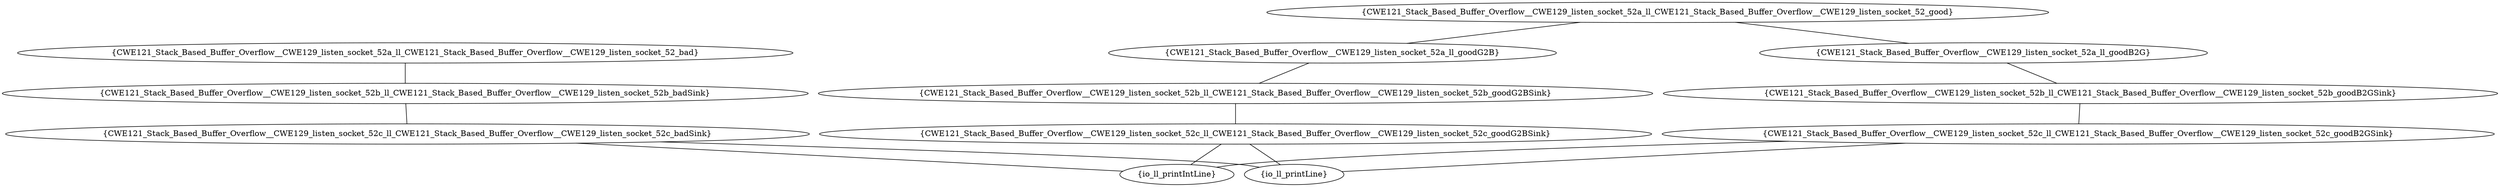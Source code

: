 graph "cg graph" {
CWE121_Stack_Based_Buffer_Overflow__CWE129_listen_socket_52b_ll_CWE121_Stack_Based_Buffer_Overflow__CWE129_listen_socket_52b_badSink [label="{CWE121_Stack_Based_Buffer_Overflow__CWE129_listen_socket_52b_ll_CWE121_Stack_Based_Buffer_Overflow__CWE129_listen_socket_52b_badSink}"];
CWE121_Stack_Based_Buffer_Overflow__CWE129_listen_socket_52c_ll_CWE121_Stack_Based_Buffer_Overflow__CWE129_listen_socket_52c_badSink [label="{CWE121_Stack_Based_Buffer_Overflow__CWE129_listen_socket_52c_ll_CWE121_Stack_Based_Buffer_Overflow__CWE129_listen_socket_52c_badSink}"];
CWE121_Stack_Based_Buffer_Overflow__CWE129_listen_socket_52c_ll_CWE121_Stack_Based_Buffer_Overflow__CWE129_listen_socket_52c_goodB2GSink [label="{CWE121_Stack_Based_Buffer_Overflow__CWE129_listen_socket_52c_ll_CWE121_Stack_Based_Buffer_Overflow__CWE129_listen_socket_52c_goodB2GSink}"];
io_ll_printIntLine [label="{io_ll_printIntLine}"];
io_ll_printLine [label="{io_ll_printLine}"];
CWE121_Stack_Based_Buffer_Overflow__CWE129_listen_socket_52b_ll_CWE121_Stack_Based_Buffer_Overflow__CWE129_listen_socket_52b_goodB2GSink [label="{CWE121_Stack_Based_Buffer_Overflow__CWE129_listen_socket_52b_ll_CWE121_Stack_Based_Buffer_Overflow__CWE129_listen_socket_52b_goodB2GSink}"];
CWE121_Stack_Based_Buffer_Overflow__CWE129_listen_socket_52a_ll_goodG2B [label="{CWE121_Stack_Based_Buffer_Overflow__CWE129_listen_socket_52a_ll_goodG2B}"];
CWE121_Stack_Based_Buffer_Overflow__CWE129_listen_socket_52b_ll_CWE121_Stack_Based_Buffer_Overflow__CWE129_listen_socket_52b_goodG2BSink [label="{CWE121_Stack_Based_Buffer_Overflow__CWE129_listen_socket_52b_ll_CWE121_Stack_Based_Buffer_Overflow__CWE129_listen_socket_52b_goodG2BSink}"];
CWE121_Stack_Based_Buffer_Overflow__CWE129_listen_socket_52a_ll_CWE121_Stack_Based_Buffer_Overflow__CWE129_listen_socket_52_good [label="{CWE121_Stack_Based_Buffer_Overflow__CWE129_listen_socket_52a_ll_CWE121_Stack_Based_Buffer_Overflow__CWE129_listen_socket_52_good}"];
CWE121_Stack_Based_Buffer_Overflow__CWE129_listen_socket_52a_ll_goodB2G [label="{CWE121_Stack_Based_Buffer_Overflow__CWE129_listen_socket_52a_ll_goodB2G}"];
CWE121_Stack_Based_Buffer_Overflow__CWE129_listen_socket_52a_ll_CWE121_Stack_Based_Buffer_Overflow__CWE129_listen_socket_52_bad [label="{CWE121_Stack_Based_Buffer_Overflow__CWE129_listen_socket_52a_ll_CWE121_Stack_Based_Buffer_Overflow__CWE129_listen_socket_52_bad}"];
CWE121_Stack_Based_Buffer_Overflow__CWE129_listen_socket_52c_ll_CWE121_Stack_Based_Buffer_Overflow__CWE129_listen_socket_52c_goodG2BSink [label="{CWE121_Stack_Based_Buffer_Overflow__CWE129_listen_socket_52c_ll_CWE121_Stack_Based_Buffer_Overflow__CWE129_listen_socket_52c_goodG2BSink}"];
CWE121_Stack_Based_Buffer_Overflow__CWE129_listen_socket_52b_ll_CWE121_Stack_Based_Buffer_Overflow__CWE129_listen_socket_52b_badSink -- CWE121_Stack_Based_Buffer_Overflow__CWE129_listen_socket_52c_ll_CWE121_Stack_Based_Buffer_Overflow__CWE129_listen_socket_52c_badSink;
CWE121_Stack_Based_Buffer_Overflow__CWE129_listen_socket_52c_ll_CWE121_Stack_Based_Buffer_Overflow__CWE129_listen_socket_52c_goodB2GSink -- io_ll_printIntLine;
CWE121_Stack_Based_Buffer_Overflow__CWE129_listen_socket_52c_ll_CWE121_Stack_Based_Buffer_Overflow__CWE129_listen_socket_52c_goodB2GSink -- io_ll_printLine;
CWE121_Stack_Based_Buffer_Overflow__CWE129_listen_socket_52b_ll_CWE121_Stack_Based_Buffer_Overflow__CWE129_listen_socket_52b_goodB2GSink -- CWE121_Stack_Based_Buffer_Overflow__CWE129_listen_socket_52c_ll_CWE121_Stack_Based_Buffer_Overflow__CWE129_listen_socket_52c_goodB2GSink;
CWE121_Stack_Based_Buffer_Overflow__CWE129_listen_socket_52a_ll_goodG2B -- CWE121_Stack_Based_Buffer_Overflow__CWE129_listen_socket_52b_ll_CWE121_Stack_Based_Buffer_Overflow__CWE129_listen_socket_52b_goodG2BSink;
CWE121_Stack_Based_Buffer_Overflow__CWE129_listen_socket_52a_ll_CWE121_Stack_Based_Buffer_Overflow__CWE129_listen_socket_52_good -- CWE121_Stack_Based_Buffer_Overflow__CWE129_listen_socket_52a_ll_goodG2B;
CWE121_Stack_Based_Buffer_Overflow__CWE129_listen_socket_52a_ll_CWE121_Stack_Based_Buffer_Overflow__CWE129_listen_socket_52_good -- CWE121_Stack_Based_Buffer_Overflow__CWE129_listen_socket_52a_ll_goodB2G;
CWE121_Stack_Based_Buffer_Overflow__CWE129_listen_socket_52a_ll_CWE121_Stack_Based_Buffer_Overflow__CWE129_listen_socket_52_bad -- CWE121_Stack_Based_Buffer_Overflow__CWE129_listen_socket_52b_ll_CWE121_Stack_Based_Buffer_Overflow__CWE129_listen_socket_52b_badSink;
CWE121_Stack_Based_Buffer_Overflow__CWE129_listen_socket_52c_ll_CWE121_Stack_Based_Buffer_Overflow__CWE129_listen_socket_52c_badSink -- io_ll_printIntLine;
CWE121_Stack_Based_Buffer_Overflow__CWE129_listen_socket_52c_ll_CWE121_Stack_Based_Buffer_Overflow__CWE129_listen_socket_52c_badSink -- io_ll_printLine;
CWE121_Stack_Based_Buffer_Overflow__CWE129_listen_socket_52c_ll_CWE121_Stack_Based_Buffer_Overflow__CWE129_listen_socket_52c_goodG2BSink -- io_ll_printIntLine;
CWE121_Stack_Based_Buffer_Overflow__CWE129_listen_socket_52c_ll_CWE121_Stack_Based_Buffer_Overflow__CWE129_listen_socket_52c_goodG2BSink -- io_ll_printLine;
CWE121_Stack_Based_Buffer_Overflow__CWE129_listen_socket_52b_ll_CWE121_Stack_Based_Buffer_Overflow__CWE129_listen_socket_52b_goodG2BSink -- CWE121_Stack_Based_Buffer_Overflow__CWE129_listen_socket_52c_ll_CWE121_Stack_Based_Buffer_Overflow__CWE129_listen_socket_52c_goodG2BSink;
CWE121_Stack_Based_Buffer_Overflow__CWE129_listen_socket_52a_ll_goodB2G -- CWE121_Stack_Based_Buffer_Overflow__CWE129_listen_socket_52b_ll_CWE121_Stack_Based_Buffer_Overflow__CWE129_listen_socket_52b_goodB2GSink;
}
